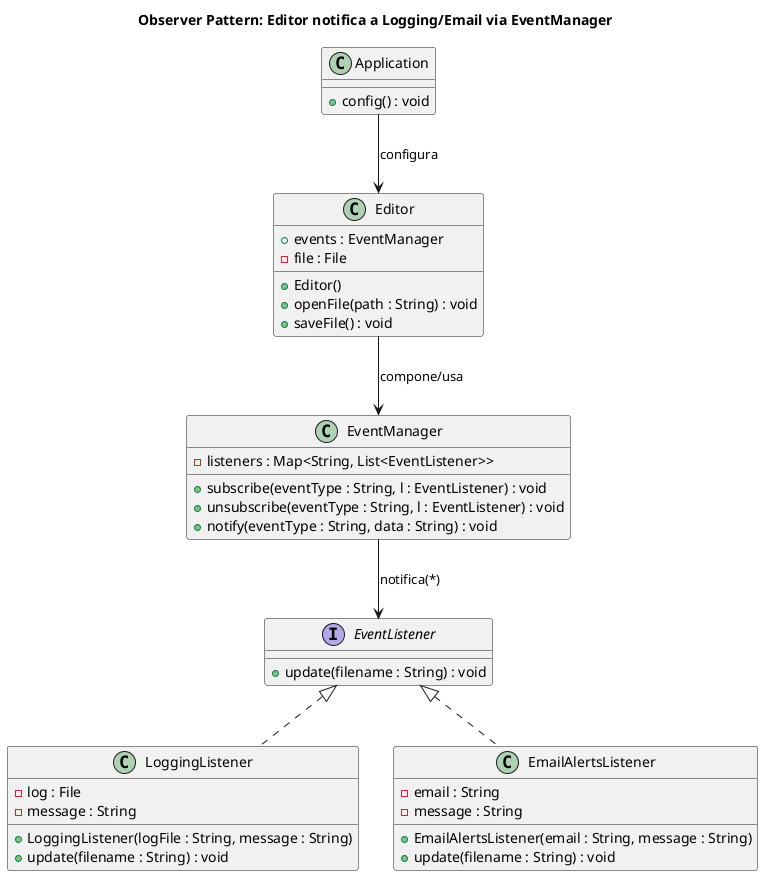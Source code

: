 @startuml
title Observer Pattern: Editor notifica a Logging/Email via EventManager

interface EventListener {
  + update(filename : String) : void
}

class EventManager {
  - listeners : Map<String, List<EventListener>>
  + subscribe(eventType : String, l : EventListener) : void
  + unsubscribe(eventType : String, l : EventListener) : void
  + notify(eventType : String, data : String) : void
}

class Editor {
  + events : EventManager
  - file : File
  + Editor()
  + openFile(path : String) : void
  + saveFile() : void
}

class LoggingListener implements EventListener {
  - log : File
  - message : String
  + LoggingListener(logFile : String, message : String)
  + update(filename : String) : void
}

class EmailAlertsListener implements EventListener {
  - email : String
  - message : String
  + EmailAlertsListener(email : String, message : String)
  + update(filename : String) : void
}

class Application {
  + config() : void
}

Editor --> EventManager : compone/usa
EventManager --> EventListener : notifica(*)
Application --> Editor : configura
@enduml
